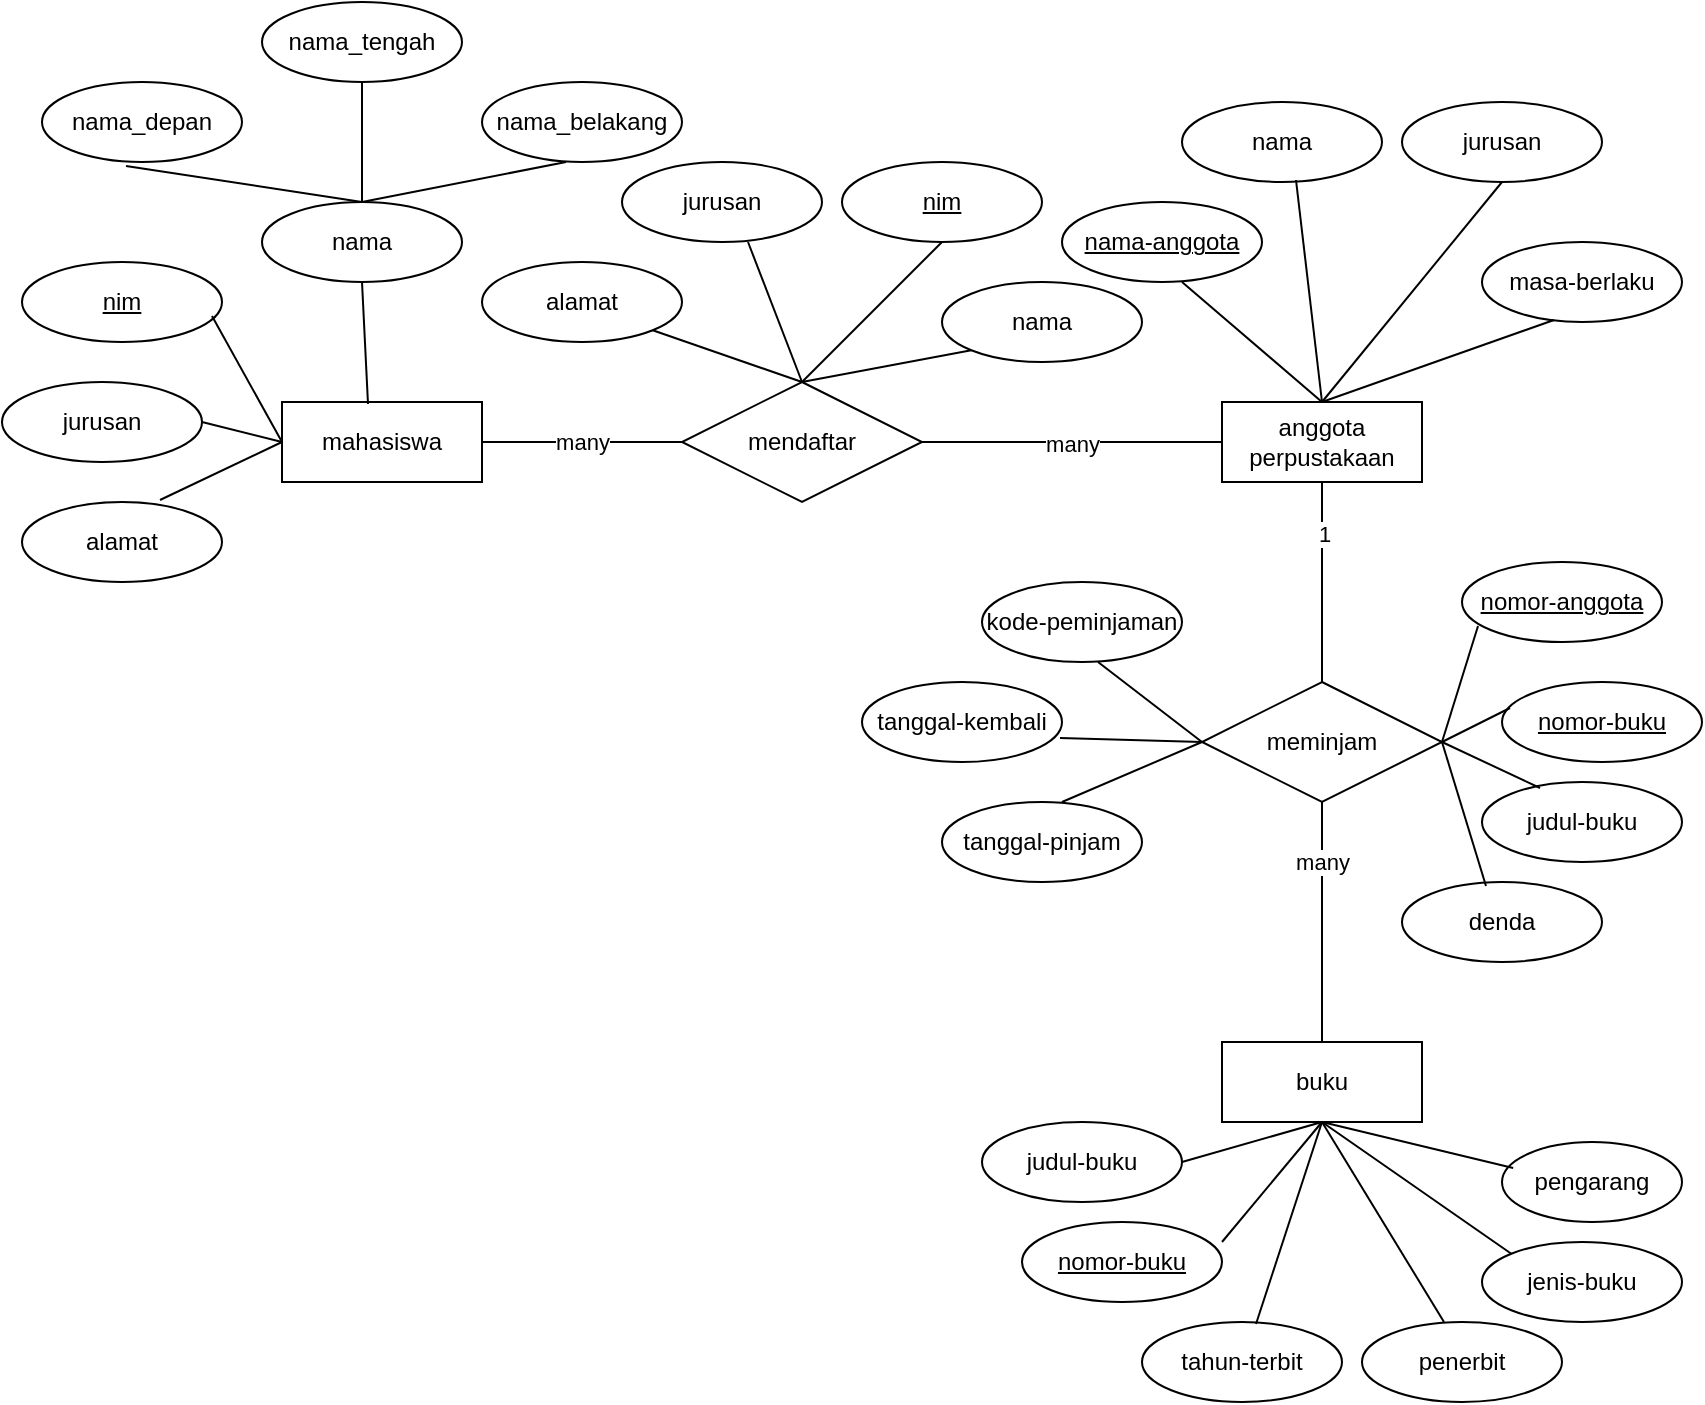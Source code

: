 <mxfile version="24.7.5">
  <diagram id="R2lEEEUBdFMjLlhIrx00" name="Page-1">
    <mxGraphModel dx="1060" dy="667" grid="1" gridSize="10" guides="1" tooltips="1" connect="1" arrows="1" fold="1" page="1" pageScale="1" pageWidth="850" pageHeight="1100" math="0" shadow="0" extFonts="Permanent Marker^https://fonts.googleapis.com/css?family=Permanent+Marker">
      <root>
        <mxCell id="0" />
        <mxCell id="1" parent="0" />
        <mxCell id="EKyBH4JotkoG87dhuZKr-1" value="mahasiswa" style="whiteSpace=wrap;html=1;align=center;" vertex="1" parent="1">
          <mxGeometry x="140" y="310" width="100" height="40" as="geometry" />
        </mxCell>
        <mxCell id="EKyBH4JotkoG87dhuZKr-2" value="jurusan" style="ellipse;whiteSpace=wrap;html=1;align=center;" vertex="1" parent="1">
          <mxGeometry y="300" width="100" height="40" as="geometry" />
        </mxCell>
        <mxCell id="EKyBH4JotkoG87dhuZKr-3" value="alamat" style="ellipse;whiteSpace=wrap;html=1;align=center;" vertex="1" parent="1">
          <mxGeometry x="10" y="360" width="100" height="40" as="geometry" />
        </mxCell>
        <mxCell id="EKyBH4JotkoG87dhuZKr-4" value="nim" style="ellipse;whiteSpace=wrap;html=1;align=center;fontStyle=4;" vertex="1" parent="1">
          <mxGeometry x="10" y="240" width="100" height="40" as="geometry" />
        </mxCell>
        <mxCell id="EKyBH4JotkoG87dhuZKr-6" value="nama" style="ellipse;whiteSpace=wrap;html=1;align=center;" vertex="1" parent="1">
          <mxGeometry x="130" y="210" width="100" height="40" as="geometry" />
        </mxCell>
        <mxCell id="EKyBH4JotkoG87dhuZKr-7" value="alamat" style="ellipse;whiteSpace=wrap;html=1;align=center;" vertex="1" parent="1">
          <mxGeometry x="240" y="240" width="100" height="40" as="geometry" />
        </mxCell>
        <mxCell id="EKyBH4JotkoG87dhuZKr-8" value="jurusan" style="ellipse;whiteSpace=wrap;html=1;align=center;" vertex="1" parent="1">
          <mxGeometry x="310" y="190" width="100" height="40" as="geometry" />
        </mxCell>
        <mxCell id="EKyBH4JotkoG87dhuZKr-9" value="nama_belakang" style="ellipse;whiteSpace=wrap;html=1;align=center;" vertex="1" parent="1">
          <mxGeometry x="240" y="150" width="100" height="40" as="geometry" />
        </mxCell>
        <mxCell id="EKyBH4JotkoG87dhuZKr-10" value="nama_tengah" style="ellipse;whiteSpace=wrap;html=1;align=center;" vertex="1" parent="1">
          <mxGeometry x="130" y="110" width="100" height="40" as="geometry" />
        </mxCell>
        <mxCell id="EKyBH4JotkoG87dhuZKr-11" value="nama_depan" style="ellipse;whiteSpace=wrap;html=1;align=center;" vertex="1" parent="1">
          <mxGeometry x="20" y="150" width="100" height="40" as="geometry" />
        </mxCell>
        <mxCell id="EKyBH4JotkoG87dhuZKr-12" value="mendaftar" style="shape=rhombus;perimeter=rhombusPerimeter;whiteSpace=wrap;html=1;align=center;" vertex="1" parent="1">
          <mxGeometry x="340" y="300" width="120" height="60" as="geometry" />
        </mxCell>
        <mxCell id="EKyBH4JotkoG87dhuZKr-14" value="nim" style="ellipse;whiteSpace=wrap;html=1;align=center;fontStyle=4;" vertex="1" parent="1">
          <mxGeometry x="420" y="190" width="100" height="40" as="geometry" />
        </mxCell>
        <mxCell id="EKyBH4JotkoG87dhuZKr-15" value="nama" style="ellipse;whiteSpace=wrap;html=1;align=center;" vertex="1" parent="1">
          <mxGeometry x="470" y="250" width="100" height="40" as="geometry" />
        </mxCell>
        <mxCell id="EKyBH4JotkoG87dhuZKr-22" value="" style="endArrow=none;html=1;rounded=0;exitX=1;exitY=0.5;exitDx=0;exitDy=0;entryX=0;entryY=0.5;entryDx=0;entryDy=0;" edge="1" parent="1" source="EKyBH4JotkoG87dhuZKr-1" target="EKyBH4JotkoG87dhuZKr-12">
          <mxGeometry relative="1" as="geometry">
            <mxPoint x="340" y="310" as="sourcePoint" />
            <mxPoint x="500" y="310" as="targetPoint" />
          </mxGeometry>
        </mxCell>
        <mxCell id="EKyBH4JotkoG87dhuZKr-71" value="many" style="edgeLabel;html=1;align=center;verticalAlign=middle;resizable=0;points=[];" vertex="1" connectable="0" parent="EKyBH4JotkoG87dhuZKr-22">
          <mxGeometry relative="1" as="geometry">
            <mxPoint as="offset" />
          </mxGeometry>
        </mxCell>
        <mxCell id="EKyBH4JotkoG87dhuZKr-25" value="" style="endArrow=none;html=1;rounded=0;exitX=1;exitY=1;exitDx=0;exitDy=0;entryX=0.5;entryY=0;entryDx=0;entryDy=0;" edge="1" parent="1" source="EKyBH4JotkoG87dhuZKr-7" target="EKyBH4JotkoG87dhuZKr-12">
          <mxGeometry relative="1" as="geometry">
            <mxPoint x="340" y="310" as="sourcePoint" />
            <mxPoint x="500" y="310" as="targetPoint" />
          </mxGeometry>
        </mxCell>
        <mxCell id="EKyBH4JotkoG87dhuZKr-27" value="" style="endArrow=none;html=1;rounded=0;exitX=0.63;exitY=1;exitDx=0;exitDy=0;exitPerimeter=0;entryX=0.5;entryY=0;entryDx=0;entryDy=0;" edge="1" parent="1" source="EKyBH4JotkoG87dhuZKr-8" target="EKyBH4JotkoG87dhuZKr-12">
          <mxGeometry relative="1" as="geometry">
            <mxPoint x="340" y="310" as="sourcePoint" />
            <mxPoint x="500" y="310" as="targetPoint" />
          </mxGeometry>
        </mxCell>
        <mxCell id="EKyBH4JotkoG87dhuZKr-28" value="" style="endArrow=none;html=1;rounded=0;entryX=0.5;entryY=1;entryDx=0;entryDy=0;exitX=0.5;exitY=0;exitDx=0;exitDy=0;" edge="1" parent="1" source="EKyBH4JotkoG87dhuZKr-12" target="EKyBH4JotkoG87dhuZKr-14">
          <mxGeometry relative="1" as="geometry">
            <mxPoint x="470" y="290" as="sourcePoint" />
            <mxPoint x="500" y="310" as="targetPoint" />
          </mxGeometry>
        </mxCell>
        <mxCell id="EKyBH4JotkoG87dhuZKr-29" value="" style="endArrow=none;html=1;rounded=0;entryX=0;entryY=1;entryDx=0;entryDy=0;exitX=0.5;exitY=0;exitDx=0;exitDy=0;" edge="1" parent="1" source="EKyBH4JotkoG87dhuZKr-12" target="EKyBH4JotkoG87dhuZKr-15">
          <mxGeometry relative="1" as="geometry">
            <mxPoint x="340" y="310" as="sourcePoint" />
            <mxPoint x="500" y="310" as="targetPoint" />
          </mxGeometry>
        </mxCell>
        <mxCell id="EKyBH4JotkoG87dhuZKr-30" value="" style="endArrow=none;html=1;rounded=0;exitX=0.43;exitY=0.025;exitDx=0;exitDy=0;entryX=0.5;entryY=1;entryDx=0;entryDy=0;exitPerimeter=0;" edge="1" parent="1" source="EKyBH4JotkoG87dhuZKr-1" target="EKyBH4JotkoG87dhuZKr-6">
          <mxGeometry relative="1" as="geometry">
            <mxPoint x="210" y="300" as="sourcePoint" />
            <mxPoint x="210" y="260" as="targetPoint" />
          </mxGeometry>
        </mxCell>
        <mxCell id="EKyBH4JotkoG87dhuZKr-31" value="" style="endArrow=none;html=1;rounded=0;exitX=0.69;exitY=-0.025;exitDx=0;exitDy=0;exitPerimeter=0;entryX=0;entryY=0.5;entryDx=0;entryDy=0;" edge="1" parent="1" source="EKyBH4JotkoG87dhuZKr-3" target="EKyBH4JotkoG87dhuZKr-1">
          <mxGeometry relative="1" as="geometry">
            <mxPoint x="330" y="310" as="sourcePoint" />
            <mxPoint x="490" y="310" as="targetPoint" />
          </mxGeometry>
        </mxCell>
        <mxCell id="EKyBH4JotkoG87dhuZKr-32" value="" style="endArrow=none;html=1;rounded=0;exitX=1;exitY=0.5;exitDx=0;exitDy=0;entryX=0;entryY=0.5;entryDx=0;entryDy=0;" edge="1" parent="1" source="EKyBH4JotkoG87dhuZKr-2" target="EKyBH4JotkoG87dhuZKr-1">
          <mxGeometry relative="1" as="geometry">
            <mxPoint x="340" y="310" as="sourcePoint" />
            <mxPoint x="170" y="314" as="targetPoint" />
          </mxGeometry>
        </mxCell>
        <mxCell id="EKyBH4JotkoG87dhuZKr-33" value="anggota&lt;div&gt;perpustakaan&lt;/div&gt;" style="whiteSpace=wrap;html=1;align=center;" vertex="1" parent="1">
          <mxGeometry x="610" y="310" width="100" height="40" as="geometry" />
        </mxCell>
        <mxCell id="EKyBH4JotkoG87dhuZKr-34" value="meminjam" style="shape=rhombus;perimeter=rhombusPerimeter;whiteSpace=wrap;html=1;align=center;" vertex="1" parent="1">
          <mxGeometry x="600" y="450" width="120" height="60" as="geometry" />
        </mxCell>
        <mxCell id="EKyBH4JotkoG87dhuZKr-35" value="buku" style="whiteSpace=wrap;html=1;align=center;" vertex="1" parent="1">
          <mxGeometry x="610" y="630" width="100" height="40" as="geometry" />
        </mxCell>
        <mxCell id="EKyBH4JotkoG87dhuZKr-36" value="nama-anggota" style="ellipse;whiteSpace=wrap;html=1;align=center;fontStyle=4;" vertex="1" parent="1">
          <mxGeometry x="530" y="210" width="100" height="40" as="geometry" />
        </mxCell>
        <mxCell id="EKyBH4JotkoG87dhuZKr-38" value="nama" style="ellipse;whiteSpace=wrap;html=1;align=center;" vertex="1" parent="1">
          <mxGeometry x="590" y="160" width="100" height="40" as="geometry" />
        </mxCell>
        <mxCell id="EKyBH4JotkoG87dhuZKr-39" value="jurusan" style="ellipse;whiteSpace=wrap;html=1;align=center;" vertex="1" parent="1">
          <mxGeometry x="700" y="160" width="100" height="40" as="geometry" />
        </mxCell>
        <mxCell id="EKyBH4JotkoG87dhuZKr-40" value="masa-berlaku" style="ellipse;whiteSpace=wrap;html=1;align=center;" vertex="1" parent="1">
          <mxGeometry x="740" y="230" width="100" height="40" as="geometry" />
        </mxCell>
        <mxCell id="EKyBH4JotkoG87dhuZKr-41" value="" style="endArrow=none;html=1;rounded=0;exitX=0.5;exitY=1;exitDx=0;exitDy=0;entryX=0.5;entryY=0;entryDx=0;entryDy=0;" edge="1" parent="1" source="EKyBH4JotkoG87dhuZKr-10" target="EKyBH4JotkoG87dhuZKr-6">
          <mxGeometry relative="1" as="geometry">
            <mxPoint x="440" y="310" as="sourcePoint" />
            <mxPoint x="600" y="310" as="targetPoint" />
          </mxGeometry>
        </mxCell>
        <mxCell id="EKyBH4JotkoG87dhuZKr-42" value="" style="endArrow=none;html=1;rounded=0;exitX=0.42;exitY=1.05;exitDx=0;exitDy=0;exitPerimeter=0;entryX=0.5;entryY=0;entryDx=0;entryDy=0;" edge="1" parent="1" source="EKyBH4JotkoG87dhuZKr-11" target="EKyBH4JotkoG87dhuZKr-6">
          <mxGeometry relative="1" as="geometry">
            <mxPoint x="440" y="310" as="sourcePoint" />
            <mxPoint x="600" y="310" as="targetPoint" />
          </mxGeometry>
        </mxCell>
        <mxCell id="EKyBH4JotkoG87dhuZKr-43" value="" style="endArrow=none;html=1;rounded=0;exitX=0.95;exitY=0.675;exitDx=0;exitDy=0;exitPerimeter=0;entryX=0;entryY=0.5;entryDx=0;entryDy=0;" edge="1" parent="1" source="EKyBH4JotkoG87dhuZKr-4" target="EKyBH4JotkoG87dhuZKr-1">
          <mxGeometry relative="1" as="geometry">
            <mxPoint x="350" y="310" as="sourcePoint" />
            <mxPoint x="160" y="330" as="targetPoint" />
          </mxGeometry>
        </mxCell>
        <mxCell id="EKyBH4JotkoG87dhuZKr-44" value="" style="endArrow=none;html=1;rounded=0;exitX=0.42;exitY=1;exitDx=0;exitDy=0;exitPerimeter=0;entryX=0.5;entryY=0;entryDx=0;entryDy=0;" edge="1" parent="1" source="EKyBH4JotkoG87dhuZKr-9" target="EKyBH4JotkoG87dhuZKr-6">
          <mxGeometry relative="1" as="geometry">
            <mxPoint x="350" y="310" as="sourcePoint" />
            <mxPoint x="510" y="310" as="targetPoint" />
          </mxGeometry>
        </mxCell>
        <mxCell id="EKyBH4JotkoG87dhuZKr-45" value="" style="endArrow=none;html=1;rounded=0;entryX=0.57;entryY=0.975;entryDx=0;entryDy=0;entryPerimeter=0;exitX=0.5;exitY=0;exitDx=0;exitDy=0;" edge="1" parent="1" source="EKyBH4JotkoG87dhuZKr-33" target="EKyBH4JotkoG87dhuZKr-38">
          <mxGeometry relative="1" as="geometry">
            <mxPoint x="710" y="310" as="sourcePoint" />
            <mxPoint x="510" y="310" as="targetPoint" />
          </mxGeometry>
        </mxCell>
        <mxCell id="EKyBH4JotkoG87dhuZKr-46" value="" style="endArrow=none;html=1;rounded=0;entryX=0.5;entryY=1;entryDx=0;entryDy=0;exitX=0.5;exitY=0;exitDx=0;exitDy=0;" edge="1" parent="1" source="EKyBH4JotkoG87dhuZKr-33" target="EKyBH4JotkoG87dhuZKr-39">
          <mxGeometry relative="1" as="geometry">
            <mxPoint x="730" y="310" as="sourcePoint" />
            <mxPoint x="510" y="310" as="targetPoint" />
          </mxGeometry>
        </mxCell>
        <mxCell id="EKyBH4JotkoG87dhuZKr-50" value="" style="endArrow=none;html=1;rounded=0;entryX=0.36;entryY=0.975;entryDx=0;entryDy=0;entryPerimeter=0;exitX=0.5;exitY=0;exitDx=0;exitDy=0;" edge="1" parent="1" source="EKyBH4JotkoG87dhuZKr-33" target="EKyBH4JotkoG87dhuZKr-40">
          <mxGeometry relative="1" as="geometry">
            <mxPoint x="490" y="310" as="sourcePoint" />
            <mxPoint x="650" y="310" as="targetPoint" />
          </mxGeometry>
        </mxCell>
        <mxCell id="EKyBH4JotkoG87dhuZKr-51" value="" style="endArrow=none;html=1;rounded=0;exitX=0.6;exitY=1;exitDx=0;exitDy=0;exitPerimeter=0;entryX=0.5;entryY=0;entryDx=0;entryDy=0;" edge="1" parent="1" source="EKyBH4JotkoG87dhuZKr-36" target="EKyBH4JotkoG87dhuZKr-33">
          <mxGeometry relative="1" as="geometry">
            <mxPoint x="490" y="310" as="sourcePoint" />
            <mxPoint x="650" y="310" as="targetPoint" />
          </mxGeometry>
        </mxCell>
        <mxCell id="EKyBH4JotkoG87dhuZKr-53" value="" style="endArrow=none;html=1;rounded=0;exitX=0.5;exitY=1;exitDx=0;exitDy=0;entryX=0.5;entryY=0;entryDx=0;entryDy=0;" edge="1" parent="1" source="EKyBH4JotkoG87dhuZKr-33" target="EKyBH4JotkoG87dhuZKr-34">
          <mxGeometry relative="1" as="geometry">
            <mxPoint x="490" y="310" as="sourcePoint" />
            <mxPoint x="710" y="470" as="targetPoint" />
          </mxGeometry>
        </mxCell>
        <mxCell id="EKyBH4JotkoG87dhuZKr-78" value="1" style="edgeLabel;html=1;align=center;verticalAlign=middle;resizable=0;points=[];" vertex="1" connectable="0" parent="EKyBH4JotkoG87dhuZKr-53">
          <mxGeometry x="-0.491" y="1" relative="1" as="geometry">
            <mxPoint as="offset" />
          </mxGeometry>
        </mxCell>
        <mxCell id="EKyBH4JotkoG87dhuZKr-55" value="nomor-anggota" style="ellipse;whiteSpace=wrap;html=1;align=center;fontStyle=4;" vertex="1" parent="1">
          <mxGeometry x="730" y="390" width="100" height="40" as="geometry" />
        </mxCell>
        <mxCell id="EKyBH4JotkoG87dhuZKr-56" value="nomor-buku" style="ellipse;whiteSpace=wrap;html=1;align=center;fontStyle=4;" vertex="1" parent="1">
          <mxGeometry x="750" y="450" width="100" height="40" as="geometry" />
        </mxCell>
        <mxCell id="EKyBH4JotkoG87dhuZKr-58" value="denda" style="ellipse;whiteSpace=wrap;html=1;align=center;" vertex="1" parent="1">
          <mxGeometry x="700" y="550" width="100" height="40" as="geometry" />
        </mxCell>
        <mxCell id="EKyBH4JotkoG87dhuZKr-59" value="judul-buku" style="ellipse;whiteSpace=wrap;html=1;align=center;" vertex="1" parent="1">
          <mxGeometry x="740" y="500" width="100" height="40" as="geometry" />
        </mxCell>
        <mxCell id="EKyBH4JotkoG87dhuZKr-60" value="kode-peminjaman" style="ellipse;whiteSpace=wrap;html=1;align=center;" vertex="1" parent="1">
          <mxGeometry x="490" y="400" width="100" height="40" as="geometry" />
        </mxCell>
        <mxCell id="EKyBH4JotkoG87dhuZKr-61" value="tanggal-kembali" style="ellipse;whiteSpace=wrap;html=1;align=center;" vertex="1" parent="1">
          <mxGeometry x="430" y="450" width="100" height="40" as="geometry" />
        </mxCell>
        <mxCell id="EKyBH4JotkoG87dhuZKr-62" value="tanggal-pinjam" style="ellipse;whiteSpace=wrap;html=1;align=center;" vertex="1" parent="1">
          <mxGeometry x="470" y="510" width="100" height="40" as="geometry" />
        </mxCell>
        <mxCell id="EKyBH4JotkoG87dhuZKr-64" value="" style="endArrow=none;html=1;rounded=0;entryX=0.5;entryY=1;entryDx=0;entryDy=0;exitX=0.5;exitY=0;exitDx=0;exitDy=0;" edge="1" parent="1" source="EKyBH4JotkoG87dhuZKr-35" target="EKyBH4JotkoG87dhuZKr-34">
          <mxGeometry relative="1" as="geometry">
            <mxPoint x="490" y="510" as="sourcePoint" />
            <mxPoint x="650" y="510" as="targetPoint" />
          </mxGeometry>
        </mxCell>
        <mxCell id="EKyBH4JotkoG87dhuZKr-79" value="many" style="edgeLabel;html=1;align=center;verticalAlign=middle;resizable=0;points=[];" vertex="1" connectable="0" parent="EKyBH4JotkoG87dhuZKr-64">
          <mxGeometry x="0.5" relative="1" as="geometry">
            <mxPoint as="offset" />
          </mxGeometry>
        </mxCell>
        <mxCell id="EKyBH4JotkoG87dhuZKr-65" value="" style="endArrow=none;html=1;rounded=0;exitX=0.58;exitY=1;exitDx=0;exitDy=0;exitPerimeter=0;entryX=0;entryY=0.5;entryDx=0;entryDy=0;" edge="1" parent="1" source="EKyBH4JotkoG87dhuZKr-60" target="EKyBH4JotkoG87dhuZKr-34">
          <mxGeometry relative="1" as="geometry">
            <mxPoint x="490" y="510" as="sourcePoint" />
            <mxPoint x="650" y="510" as="targetPoint" />
          </mxGeometry>
        </mxCell>
        <mxCell id="EKyBH4JotkoG87dhuZKr-66" value="" style="endArrow=none;html=1;rounded=0;entryX=0;entryY=0.5;entryDx=0;entryDy=0;exitX=0.6;exitY=0;exitDx=0;exitDy=0;exitPerimeter=0;" edge="1" parent="1" source="EKyBH4JotkoG87dhuZKr-62" target="EKyBH4JotkoG87dhuZKr-34">
          <mxGeometry relative="1" as="geometry">
            <mxPoint x="562" y="520" as="sourcePoint" />
            <mxPoint x="650" y="510" as="targetPoint" />
          </mxGeometry>
        </mxCell>
        <mxCell id="EKyBH4JotkoG87dhuZKr-67" value="" style="endArrow=none;html=1;rounded=0;entryX=0;entryY=0.5;entryDx=0;entryDy=0;exitX=0.99;exitY=0.7;exitDx=0;exitDy=0;exitPerimeter=0;" edge="1" parent="1" source="EKyBH4JotkoG87dhuZKr-61" target="EKyBH4JotkoG87dhuZKr-34">
          <mxGeometry relative="1" as="geometry">
            <mxPoint x="490" y="510" as="sourcePoint" />
            <mxPoint x="650" y="510" as="targetPoint" />
          </mxGeometry>
        </mxCell>
        <mxCell id="EKyBH4JotkoG87dhuZKr-69" value="" style="endArrow=none;html=1;rounded=0;entryX=0.08;entryY=0.8;entryDx=0;entryDy=0;entryPerimeter=0;exitX=1;exitY=0.5;exitDx=0;exitDy=0;exitPerimeter=0;" edge="1" parent="1" source="EKyBH4JotkoG87dhuZKr-34" target="EKyBH4JotkoG87dhuZKr-55">
          <mxGeometry relative="1" as="geometry">
            <mxPoint x="490" y="610" as="sourcePoint" />
            <mxPoint x="650" y="610" as="targetPoint" />
          </mxGeometry>
        </mxCell>
        <mxCell id="EKyBH4JotkoG87dhuZKr-72" value="" style="endArrow=none;html=1;rounded=0;exitX=1;exitY=0.5;exitDx=0;exitDy=0;entryX=0;entryY=0.5;entryDx=0;entryDy=0;" edge="1" parent="1" source="EKyBH4JotkoG87dhuZKr-12" target="EKyBH4JotkoG87dhuZKr-33">
          <mxGeometry relative="1" as="geometry">
            <mxPoint x="220" y="210" as="sourcePoint" />
            <mxPoint x="380" y="210" as="targetPoint" />
          </mxGeometry>
        </mxCell>
        <mxCell id="EKyBH4JotkoG87dhuZKr-73" value="many" style="edgeLabel;html=1;align=center;verticalAlign=middle;resizable=0;points=[];" vertex="1" connectable="0" parent="EKyBH4JotkoG87dhuZKr-72">
          <mxGeometry y="-1" relative="1" as="geometry">
            <mxPoint as="offset" />
          </mxGeometry>
        </mxCell>
        <mxCell id="EKyBH4JotkoG87dhuZKr-74" value="" style="endArrow=none;html=1;rounded=0;exitX=1;exitY=0.5;exitDx=0;exitDy=0;entryX=0.29;entryY=0.075;entryDx=0;entryDy=0;entryPerimeter=0;" edge="1" parent="1" source="EKyBH4JotkoG87dhuZKr-34" target="EKyBH4JotkoG87dhuZKr-59">
          <mxGeometry relative="1" as="geometry">
            <mxPoint x="500" y="410" as="sourcePoint" />
            <mxPoint x="660" y="410" as="targetPoint" />
          </mxGeometry>
        </mxCell>
        <mxCell id="EKyBH4JotkoG87dhuZKr-75" value="" style="endArrow=none;html=1;rounded=0;entryX=0.04;entryY=0.325;entryDx=0;entryDy=0;entryPerimeter=0;exitX=1;exitY=0.5;exitDx=0;exitDy=0;" edge="1" parent="1" source="EKyBH4JotkoG87dhuZKr-34" target="EKyBH4JotkoG87dhuZKr-56">
          <mxGeometry relative="1" as="geometry">
            <mxPoint x="500" y="410" as="sourcePoint" />
            <mxPoint x="660" y="410" as="targetPoint" />
          </mxGeometry>
        </mxCell>
        <mxCell id="EKyBH4JotkoG87dhuZKr-77" value="" style="endArrow=none;html=1;rounded=0;entryX=0.42;entryY=0.05;entryDx=0;entryDy=0;entryPerimeter=0;exitX=1;exitY=0.5;exitDx=0;exitDy=0;" edge="1" parent="1" source="EKyBH4JotkoG87dhuZKr-34" target="EKyBH4JotkoG87dhuZKr-58">
          <mxGeometry relative="1" as="geometry">
            <mxPoint x="500" y="410" as="sourcePoint" />
            <mxPoint x="660" y="410" as="targetPoint" />
          </mxGeometry>
        </mxCell>
        <mxCell id="EKyBH4JotkoG87dhuZKr-80" value="judul-buku" style="ellipse;whiteSpace=wrap;html=1;align=center;" vertex="1" parent="1">
          <mxGeometry x="490" y="670" width="100" height="40" as="geometry" />
        </mxCell>
        <mxCell id="EKyBH4JotkoG87dhuZKr-81" value="nomor-buku" style="ellipse;whiteSpace=wrap;html=1;align=center;fontStyle=4;" vertex="1" parent="1">
          <mxGeometry x="510" y="720" width="100" height="40" as="geometry" />
        </mxCell>
        <mxCell id="EKyBH4JotkoG87dhuZKr-82" value="pengarang" style="ellipse;whiteSpace=wrap;html=1;align=center;" vertex="1" parent="1">
          <mxGeometry x="750" y="680" width="90" height="40" as="geometry" />
        </mxCell>
        <mxCell id="EKyBH4JotkoG87dhuZKr-83" value="jenis-buku" style="ellipse;whiteSpace=wrap;html=1;align=center;" vertex="1" parent="1">
          <mxGeometry x="740" y="730" width="100" height="40" as="geometry" />
        </mxCell>
        <mxCell id="EKyBH4JotkoG87dhuZKr-84" value="penerbit" style="ellipse;whiteSpace=wrap;html=1;align=center;" vertex="1" parent="1">
          <mxGeometry x="680" y="770" width="100" height="40" as="geometry" />
        </mxCell>
        <mxCell id="EKyBH4JotkoG87dhuZKr-85" value="tahun-terbit" style="ellipse;whiteSpace=wrap;html=1;align=center;" vertex="1" parent="1">
          <mxGeometry x="570" y="770" width="100" height="40" as="geometry" />
        </mxCell>
        <mxCell id="EKyBH4JotkoG87dhuZKr-86" value="" style="endArrow=none;html=1;rounded=0;entryX=0.5;entryY=1;entryDx=0;entryDy=0;exitX=0.41;exitY=0;exitDx=0;exitDy=0;exitPerimeter=0;" edge="1" parent="1" source="EKyBH4JotkoG87dhuZKr-84" target="EKyBH4JotkoG87dhuZKr-35">
          <mxGeometry relative="1" as="geometry">
            <mxPoint x="500" y="610" as="sourcePoint" />
            <mxPoint x="660" y="610" as="targetPoint" />
          </mxGeometry>
        </mxCell>
        <mxCell id="EKyBH4JotkoG87dhuZKr-87" value="" style="endArrow=none;html=1;rounded=0;entryX=0.5;entryY=1;entryDx=0;entryDy=0;exitX=0.57;exitY=0.025;exitDx=0;exitDy=0;exitPerimeter=0;" edge="1" parent="1" source="EKyBH4JotkoG87dhuZKr-85" target="EKyBH4JotkoG87dhuZKr-35">
          <mxGeometry relative="1" as="geometry">
            <mxPoint x="500" y="610" as="sourcePoint" />
            <mxPoint x="660" y="610" as="targetPoint" />
          </mxGeometry>
        </mxCell>
        <mxCell id="EKyBH4JotkoG87dhuZKr-88" value="" style="endArrow=none;html=1;rounded=0;entryX=0.5;entryY=1;entryDx=0;entryDy=0;exitX=1;exitY=0.25;exitDx=0;exitDy=0;exitPerimeter=0;" edge="1" parent="1" source="EKyBH4JotkoG87dhuZKr-81" target="EKyBH4JotkoG87dhuZKr-35">
          <mxGeometry relative="1" as="geometry">
            <mxPoint x="500" y="610" as="sourcePoint" />
            <mxPoint x="660" y="610" as="targetPoint" />
          </mxGeometry>
        </mxCell>
        <mxCell id="EKyBH4JotkoG87dhuZKr-89" value="" style="endArrow=none;html=1;rounded=0;entryX=0.5;entryY=1;entryDx=0;entryDy=0;exitX=1;exitY=0.5;exitDx=0;exitDy=0;" edge="1" parent="1" source="EKyBH4JotkoG87dhuZKr-80" target="EKyBH4JotkoG87dhuZKr-35">
          <mxGeometry relative="1" as="geometry">
            <mxPoint x="500" y="610" as="sourcePoint" />
            <mxPoint x="650" y="610" as="targetPoint" />
          </mxGeometry>
        </mxCell>
        <mxCell id="EKyBH4JotkoG87dhuZKr-90" value="" style="endArrow=none;html=1;rounded=0;exitX=0.5;exitY=1;exitDx=0;exitDy=0;entryX=0.062;entryY=0.325;entryDx=0;entryDy=0;entryPerimeter=0;" edge="1" parent="1" source="EKyBH4JotkoG87dhuZKr-35" target="EKyBH4JotkoG87dhuZKr-82">
          <mxGeometry relative="1" as="geometry">
            <mxPoint x="500" y="610" as="sourcePoint" />
            <mxPoint x="810" y="690" as="targetPoint" />
          </mxGeometry>
        </mxCell>
        <mxCell id="EKyBH4JotkoG87dhuZKr-91" value="" style="endArrow=none;html=1;rounded=0;entryX=0;entryY=0;entryDx=0;entryDy=0;exitX=0.5;exitY=1;exitDx=0;exitDy=0;" edge="1" parent="1" source="EKyBH4JotkoG87dhuZKr-35" target="EKyBH4JotkoG87dhuZKr-83">
          <mxGeometry relative="1" as="geometry">
            <mxPoint x="690" y="690" as="sourcePoint" />
            <mxPoint x="800" y="740" as="targetPoint" />
          </mxGeometry>
        </mxCell>
      </root>
    </mxGraphModel>
  </diagram>
</mxfile>
